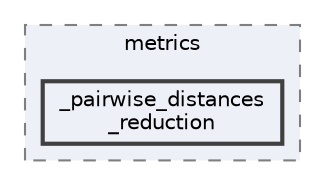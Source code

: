 digraph "/home/jam/Research/IRES-2025/dev/src/llm-scripts/testing/hypothesis-testing/hyp-env/lib/python3.12/site-packages/sklearn/metrics/_pairwise_distances_reduction"
{
 // LATEX_PDF_SIZE
  bgcolor="transparent";
  edge [fontname=Helvetica,fontsize=10,labelfontname=Helvetica,labelfontsize=10];
  node [fontname=Helvetica,fontsize=10,shape=box,height=0.2,width=0.4];
  compound=true
  subgraph clusterdir_37db2dcc909a2c0e0a5b16d668e9062a {
    graph [ bgcolor="#edf0f7", pencolor="grey50", label="metrics", fontname=Helvetica,fontsize=10 style="filled,dashed", URL="dir_37db2dcc909a2c0e0a5b16d668e9062a.html",tooltip=""]
  dir_92f00cf36b241c89d81fc734cdc57068 [label="_pairwise_distances\l_reduction", fillcolor="#edf0f7", color="grey25", style="filled,bold", URL="dir_92f00cf36b241c89d81fc734cdc57068.html",tooltip=""];
  }
}
